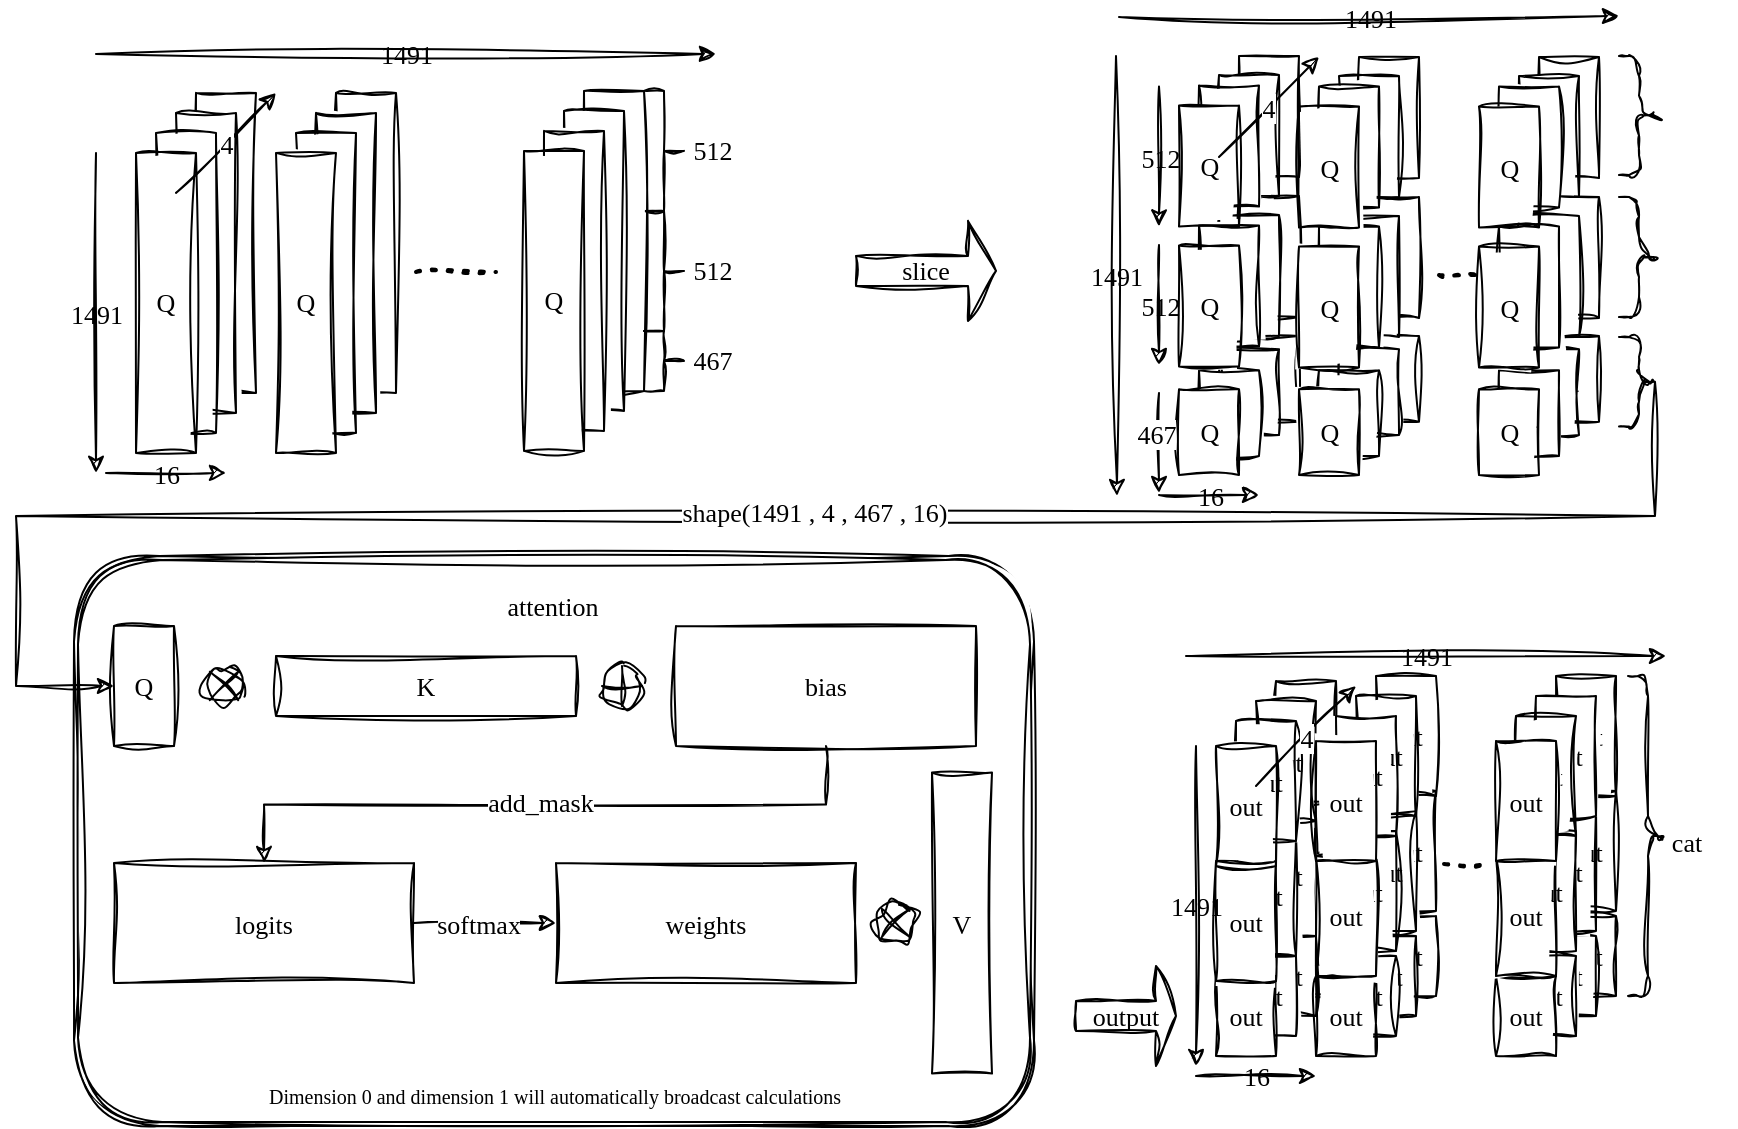<mxfile version="26.0.11">
  <diagram name="第 1 页" id="JN35SuFDK3MXwfd0JbLO">
    <mxGraphModel dx="2303" dy="844" grid="1" gridSize="10" guides="1" tooltips="1" connect="1" arrows="1" fold="1" page="1" pageScale="1" pageWidth="827" pageHeight="1169" math="0" shadow="0">
      <root>
        <mxCell id="0" />
        <mxCell id="1" parent="0" />
        <mxCell id="3Dd6kCoNUB1yUHotrozj-85" value="" style="group;fontSize=13;fontFamily=Lucida Console;" vertex="1" connectable="0" parent="1">
          <mxGeometry x="481.5" y="300" width="60" height="69.5" as="geometry" />
        </mxCell>
        <mxCell id="3Dd6kCoNUB1yUHotrozj-86" value="Q" style="rounded=0;whiteSpace=wrap;html=1;sketch=1;hachureGap=4;jiggle=2;curveFitting=1;fontFamily=Lucida Console;labelBackgroundColor=none;fontSize=13;" vertex="1" parent="3Dd6kCoNUB1yUHotrozj-85">
          <mxGeometry x="30" width="30" height="42.87" as="geometry" />
        </mxCell>
        <mxCell id="3Dd6kCoNUB1yUHotrozj-87" value="Q" style="rounded=0;whiteSpace=wrap;html=1;sketch=1;hachureGap=4;jiggle=2;curveFitting=1;fontFamily=Lucida Console;labelBackgroundColor=none;fontSize=13;" vertex="1" parent="3Dd6kCoNUB1yUHotrozj-85">
          <mxGeometry x="20" y="6.63" width="30" height="42.87" as="geometry" />
        </mxCell>
        <mxCell id="3Dd6kCoNUB1yUHotrozj-88" value="Q" style="rounded=0;whiteSpace=wrap;html=1;sketch=1;hachureGap=4;jiggle=2;curveFitting=1;fontFamily=Lucida Console;labelBackgroundColor=none;fontSize=13;" vertex="1" parent="3Dd6kCoNUB1yUHotrozj-85">
          <mxGeometry x="10" y="17.13" width="30" height="42.87" as="geometry" />
        </mxCell>
        <mxCell id="3Dd6kCoNUB1yUHotrozj-89" value="Q" style="rounded=0;whiteSpace=wrap;html=1;sketch=1;hachureGap=4;jiggle=2;curveFitting=1;fontFamily=Lucida Console;labelBackgroundColor=none;fontSize=13;" vertex="1" parent="3Dd6kCoNUB1yUHotrozj-85">
          <mxGeometry y="26.63" width="30" height="42.87" as="geometry" />
        </mxCell>
        <mxCell id="3Dd6kCoNUB1yUHotrozj-84" value="" style="group;fontSize=13;fontFamily=Lucida Console;" vertex="1" connectable="0" parent="1">
          <mxGeometry x="541.5" y="300" width="60" height="69.5" as="geometry" />
        </mxCell>
        <mxCell id="3Dd6kCoNUB1yUHotrozj-75" value="Q" style="rounded=0;whiteSpace=wrap;html=1;sketch=1;hachureGap=4;jiggle=2;curveFitting=1;fontFamily=Lucida Console;labelBackgroundColor=none;fontSize=13;" vertex="1" parent="3Dd6kCoNUB1yUHotrozj-84">
          <mxGeometry x="30" width="30" height="42.87" as="geometry" />
        </mxCell>
        <mxCell id="3Dd6kCoNUB1yUHotrozj-76" value="Q" style="rounded=0;whiteSpace=wrap;html=1;sketch=1;hachureGap=4;jiggle=2;curveFitting=1;fontFamily=Lucida Console;labelBackgroundColor=none;fontSize=13;" vertex="1" parent="3Dd6kCoNUB1yUHotrozj-84">
          <mxGeometry x="20" y="6.63" width="30" height="42.87" as="geometry" />
        </mxCell>
        <mxCell id="3Dd6kCoNUB1yUHotrozj-77" value="Q" style="rounded=0;whiteSpace=wrap;html=1;sketch=1;hachureGap=4;jiggle=2;curveFitting=1;fontFamily=Lucida Console;labelBackgroundColor=none;fontSize=13;" vertex="1" parent="3Dd6kCoNUB1yUHotrozj-84">
          <mxGeometry x="10" y="17.13" width="30" height="42.87" as="geometry" />
        </mxCell>
        <mxCell id="3Dd6kCoNUB1yUHotrozj-78" value="Q" style="rounded=0;whiteSpace=wrap;html=1;sketch=1;hachureGap=4;jiggle=2;curveFitting=1;fontFamily=Lucida Console;labelBackgroundColor=none;fontSize=13;" vertex="1" parent="3Dd6kCoNUB1yUHotrozj-84">
          <mxGeometry y="26.63" width="30" height="42.87" as="geometry" />
        </mxCell>
        <mxCell id="3Dd6kCoNUB1yUHotrozj-90" value="" style="group;fontSize=13;fontFamily=Lucida Console;" vertex="1" connectable="0" parent="1">
          <mxGeometry x="631.5" y="300" width="60" height="69.5" as="geometry" />
        </mxCell>
        <mxCell id="3Dd6kCoNUB1yUHotrozj-91" value="Q" style="rounded=0;whiteSpace=wrap;html=1;sketch=1;hachureGap=4;jiggle=2;curveFitting=1;fontFamily=Lucida Console;labelBackgroundColor=none;fontSize=13;" vertex="1" parent="3Dd6kCoNUB1yUHotrozj-90">
          <mxGeometry x="30" width="30" height="42.87" as="geometry" />
        </mxCell>
        <mxCell id="3Dd6kCoNUB1yUHotrozj-92" value="Q" style="rounded=0;whiteSpace=wrap;html=1;sketch=1;hachureGap=4;jiggle=2;curveFitting=1;fontFamily=Lucida Console;labelBackgroundColor=none;fontSize=13;" vertex="1" parent="3Dd6kCoNUB1yUHotrozj-90">
          <mxGeometry x="20" y="6.63" width="30" height="42.87" as="geometry" />
        </mxCell>
        <mxCell id="3Dd6kCoNUB1yUHotrozj-93" value="Q" style="rounded=0;whiteSpace=wrap;html=1;sketch=1;hachureGap=4;jiggle=2;curveFitting=1;fontFamily=Lucida Console;labelBackgroundColor=none;fontSize=13;" vertex="1" parent="3Dd6kCoNUB1yUHotrozj-90">
          <mxGeometry x="10" y="17.13" width="30" height="42.87" as="geometry" />
        </mxCell>
        <mxCell id="3Dd6kCoNUB1yUHotrozj-94" value="Q" style="rounded=0;whiteSpace=wrap;html=1;sketch=1;hachureGap=4;jiggle=2;curveFitting=1;fontFamily=Lucida Console;labelBackgroundColor=none;fontSize=13;" vertex="1" parent="3Dd6kCoNUB1yUHotrozj-90">
          <mxGeometry y="26.63" width="30" height="42.87" as="geometry" />
        </mxCell>
        <mxCell id="N6Xidad4AhdnbWr3vDnz-57" value="slice" style="shape=singleArrow;whiteSpace=wrap;html=1;sketch=1;hachureGap=4;jiggle=2;curveFitting=1;fontFamily=Lucida Console;rounded=0;labelBackgroundColor=none;fontSize=13;" parent="1" vertex="1">
          <mxGeometry x="320" y="242.45" width="70" height="50" as="geometry" />
        </mxCell>
        <mxCell id="N6Xidad4AhdnbWr3vDnz-83" value="" style="endArrow=classic;html=1;rounded=0;sketch=1;hachureGap=4;jiggle=2;curveFitting=1;fontFamily=Lucida Console;labelBackgroundColor=none;fontColor=default;fontSize=13;" parent="1" edge="1">
          <mxGeometry relative="1" as="geometry">
            <mxPoint x="471.5" y="379.5" as="sourcePoint" />
            <mxPoint x="521.5" y="379.5" as="targetPoint" />
          </mxGeometry>
        </mxCell>
        <mxCell id="N6Xidad4AhdnbWr3vDnz-84" value="16" style="edgeLabel;resizable=0;html=1;;align=center;verticalAlign=middle;sketch=1;hachureGap=4;jiggle=2;curveFitting=1;fontFamily=Lucida Console;fontSize=13;rounded=0;labelBackgroundColor=none;" parent="N6Xidad4AhdnbWr3vDnz-83" connectable="0" vertex="1">
          <mxGeometry relative="1" as="geometry" />
        </mxCell>
        <mxCell id="3Dd6kCoNUB1yUHotrozj-72" value="" style="group;fontSize=13;fontFamily=Lucida Console;" vertex="1" connectable="0" parent="1">
          <mxGeometry x="481.5" y="230" width="250" height="145.25" as="geometry" />
        </mxCell>
        <mxCell id="3Dd6kCoNUB1yUHotrozj-54" value="" style="group;rounded=0;labelBackgroundColor=none;fontSize=13;fontFamily=Lucida Console;" vertex="1" connectable="0" parent="3Dd6kCoNUB1yUHotrozj-72">
          <mxGeometry width="60" height="85.25" as="geometry" />
        </mxCell>
        <mxCell id="3Dd6kCoNUB1yUHotrozj-55" value="" style="rounded=0;whiteSpace=wrap;html=1;sketch=1;hachureGap=4;jiggle=2;curveFitting=1;fontFamily=Lucida Console;labelBackgroundColor=none;fontSize=13;" vertex="1" parent="3Dd6kCoNUB1yUHotrozj-54">
          <mxGeometry x="30" width="30" height="60.5" as="geometry" />
        </mxCell>
        <mxCell id="3Dd6kCoNUB1yUHotrozj-56" value="" style="rounded=0;whiteSpace=wrap;html=1;sketch=1;hachureGap=4;jiggle=2;curveFitting=1;fontFamily=Lucida Console;labelBackgroundColor=none;fontSize=13;" vertex="1" parent="3Dd6kCoNUB1yUHotrozj-54">
          <mxGeometry x="20" y="9.5" width="30" height="60.5" as="geometry" />
        </mxCell>
        <mxCell id="3Dd6kCoNUB1yUHotrozj-57" value="" style="rounded=0;whiteSpace=wrap;html=1;sketch=1;hachureGap=4;jiggle=2;curveFitting=1;fontFamily=Lucida Console;labelBackgroundColor=none;fontSize=13;" vertex="1" parent="3Dd6kCoNUB1yUHotrozj-54">
          <mxGeometry x="10" y="14.75" width="30" height="60.5" as="geometry" />
        </mxCell>
        <mxCell id="3Dd6kCoNUB1yUHotrozj-58" value="Q" style="rounded=0;whiteSpace=wrap;html=1;sketch=1;hachureGap=4;jiggle=2;curveFitting=1;fontFamily=Lucida Console;labelBackgroundColor=none;fontSize=13;" vertex="1" parent="3Dd6kCoNUB1yUHotrozj-54">
          <mxGeometry y="24.75" width="30" height="60.5" as="geometry" />
        </mxCell>
        <mxCell id="3Dd6kCoNUB1yUHotrozj-59" value="" style="group;rounded=0;labelBackgroundColor=none;fontSize=13;fontFamily=Lucida Console;" vertex="1" connectable="0" parent="3Dd6kCoNUB1yUHotrozj-72">
          <mxGeometry x="60" y="0.5" width="190" height="144.75" as="geometry" />
        </mxCell>
        <mxCell id="3Dd6kCoNUB1yUHotrozj-60" value="" style="rounded=0;whiteSpace=wrap;html=1;sketch=1;hachureGap=4;jiggle=2;curveFitting=1;fontFamily=Lucida Console;labelBackgroundColor=none;fontSize=13;" vertex="1" parent="3Dd6kCoNUB1yUHotrozj-59">
          <mxGeometry x="30" width="30" height="60.5" as="geometry" />
        </mxCell>
        <mxCell id="3Dd6kCoNUB1yUHotrozj-61" value="" style="rounded=0;whiteSpace=wrap;html=1;sketch=1;hachureGap=4;jiggle=2;curveFitting=1;fontFamily=Lucida Console;labelBackgroundColor=none;fontSize=13;" vertex="1" parent="3Dd6kCoNUB1yUHotrozj-59">
          <mxGeometry x="20" y="9.5" width="30" height="60.5" as="geometry" />
        </mxCell>
        <mxCell id="3Dd6kCoNUB1yUHotrozj-62" value="" style="rounded=0;whiteSpace=wrap;html=1;sketch=1;hachureGap=4;jiggle=2;curveFitting=1;fontFamily=Lucida Console;labelBackgroundColor=none;fontSize=13;" vertex="1" parent="3Dd6kCoNUB1yUHotrozj-59">
          <mxGeometry x="10" y="14.75" width="30" height="60.5" as="geometry" />
        </mxCell>
        <mxCell id="3Dd6kCoNUB1yUHotrozj-63" value="Q" style="rounded=0;whiteSpace=wrap;html=1;sketch=1;hachureGap=4;jiggle=2;curveFitting=1;fontFamily=Lucida Console;labelBackgroundColor=none;fontSize=13;" vertex="1" parent="3Dd6kCoNUB1yUHotrozj-59">
          <mxGeometry y="24.75" width="30" height="60.5" as="geometry" />
        </mxCell>
        <mxCell id="3Dd6kCoNUB1yUHotrozj-179" value="" style="shape=curlyBracket;whiteSpace=wrap;html=1;rounded=1;flipH=1;labelPosition=right;verticalLabelPosition=middle;align=left;verticalAlign=middle;sketch=1;hachureGap=4;jiggle=2;curveFitting=1;fontFamily=Lucida Console;fontSize=13;" vertex="1" parent="3Dd6kCoNUB1yUHotrozj-59">
          <mxGeometry x="160" y="70" width="20" height="44.75" as="geometry" />
        </mxCell>
        <mxCell id="3Dd6kCoNUB1yUHotrozj-185" value="" style="shape=curlyBracket;whiteSpace=wrap;html=1;rounded=1;flipH=1;labelPosition=right;verticalLabelPosition=middle;align=left;verticalAlign=middle;sketch=1;hachureGap=4;jiggle=2;curveFitting=1;fontFamily=Lucida Console;fontSize=13;" vertex="1" parent="3Dd6kCoNUB1yUHotrozj-59">
          <mxGeometry x="160" width="20" height="60" as="geometry" />
        </mxCell>
        <mxCell id="3Dd6kCoNUB1yUHotrozj-66" value="" style="group;rounded=0;labelBackgroundColor=none;fontSize=13;fontFamily=Lucida Console;" vertex="1" connectable="0" parent="3Dd6kCoNUB1yUHotrozj-72">
          <mxGeometry x="150" y="0.5" width="60" height="85.25" as="geometry" />
        </mxCell>
        <mxCell id="3Dd6kCoNUB1yUHotrozj-67" value="" style="rounded=0;whiteSpace=wrap;html=1;sketch=1;hachureGap=4;jiggle=2;curveFitting=1;fontFamily=Lucida Console;labelBackgroundColor=none;fontSize=13;" vertex="1" parent="3Dd6kCoNUB1yUHotrozj-66">
          <mxGeometry x="30" width="30" height="60.5" as="geometry" />
        </mxCell>
        <mxCell id="3Dd6kCoNUB1yUHotrozj-68" value="" style="rounded=0;whiteSpace=wrap;html=1;sketch=1;hachureGap=4;jiggle=2;curveFitting=1;fontFamily=Lucida Console;labelBackgroundColor=none;fontSize=13;" vertex="1" parent="3Dd6kCoNUB1yUHotrozj-66">
          <mxGeometry x="20" y="9.5" width="30" height="60.5" as="geometry" />
        </mxCell>
        <mxCell id="3Dd6kCoNUB1yUHotrozj-69" value="" style="rounded=0;whiteSpace=wrap;html=1;sketch=1;hachureGap=4;jiggle=2;curveFitting=1;fontFamily=Lucida Console;labelBackgroundColor=none;fontSize=13;" vertex="1" parent="3Dd6kCoNUB1yUHotrozj-66">
          <mxGeometry x="10" y="14.75" width="30" height="60.5" as="geometry" />
        </mxCell>
        <mxCell id="3Dd6kCoNUB1yUHotrozj-70" value="Q" style="rounded=0;whiteSpace=wrap;html=1;sketch=1;hachureGap=4;jiggle=2;curveFitting=1;fontFamily=Lucida Console;labelBackgroundColor=none;fontSize=13;" vertex="1" parent="3Dd6kCoNUB1yUHotrozj-66">
          <mxGeometry y="24.75" width="30" height="60.5" as="geometry" />
        </mxCell>
        <mxCell id="3Dd6kCoNUB1yUHotrozj-71" value="" style="endArrow=none;dashed=1;html=1;dashPattern=1 3;strokeWidth=2;rounded=0;sketch=1;hachureGap=4;jiggle=2;curveFitting=1;fontFamily=Lucida Console;labelBackgroundColor=none;fontColor=default;fontSize=13;" edge="1" parent="3Dd6kCoNUB1yUHotrozj-72">
          <mxGeometry width="50" height="50" relative="1" as="geometry">
            <mxPoint x="130" y="39.5" as="sourcePoint" />
            <mxPoint x="150" y="39.5" as="targetPoint" />
          </mxGeometry>
        </mxCell>
        <mxCell id="N6Xidad4AhdnbWr3vDnz-86" value="" style="endArrow=classic;html=1;rounded=0;sketch=1;hachureGap=4;jiggle=2;curveFitting=1;fontFamily=Lucida Console;labelBackgroundColor=none;fontColor=default;fontSize=13;" parent="1" edge="1">
          <mxGeometry relative="1" as="geometry">
            <mxPoint x="471.5" y="175.25" as="sourcePoint" />
            <mxPoint x="471.5" y="245.25" as="targetPoint" />
          </mxGeometry>
        </mxCell>
        <mxCell id="N6Xidad4AhdnbWr3vDnz-87" value="512" style="edgeLabel;resizable=0;html=1;;align=center;verticalAlign=middle;sketch=1;hachureGap=4;jiggle=2;curveFitting=1;fontFamily=Lucida Console;fontSize=13;rounded=0;labelBackgroundColor=none;" parent="N6Xidad4AhdnbWr3vDnz-86" connectable="0" vertex="1">
          <mxGeometry relative="1" as="geometry" />
        </mxCell>
        <mxCell id="N6Xidad4AhdnbWr3vDnz-96" value="" style="group;rounded=0;labelBackgroundColor=none;fontSize=13;fontFamily=Lucida Console;" parent="1" vertex="1" connectable="0">
          <mxGeometry x="481.5" y="160" width="60" height="85.25" as="geometry" />
        </mxCell>
        <mxCell id="N6Xidad4AhdnbWr3vDnz-75" value="" style="rounded=0;whiteSpace=wrap;html=1;sketch=1;hachureGap=4;jiggle=2;curveFitting=1;fontFamily=Lucida Console;labelBackgroundColor=none;fontSize=13;" parent="N6Xidad4AhdnbWr3vDnz-96" vertex="1">
          <mxGeometry x="30" width="30" height="60.5" as="geometry" />
        </mxCell>
        <mxCell id="N6Xidad4AhdnbWr3vDnz-77" value="" style="rounded=0;whiteSpace=wrap;html=1;sketch=1;hachureGap=4;jiggle=2;curveFitting=1;fontFamily=Lucida Console;labelBackgroundColor=none;fontSize=13;" parent="N6Xidad4AhdnbWr3vDnz-96" vertex="1">
          <mxGeometry x="20" y="9.5" width="30" height="60.5" as="geometry" />
        </mxCell>
        <mxCell id="N6Xidad4AhdnbWr3vDnz-78" value="" style="rounded=0;whiteSpace=wrap;html=1;sketch=1;hachureGap=4;jiggle=2;curveFitting=1;fontFamily=Lucida Console;labelBackgroundColor=none;fontSize=13;" parent="N6Xidad4AhdnbWr3vDnz-96" vertex="1">
          <mxGeometry x="10" y="14.75" width="30" height="60.5" as="geometry" />
        </mxCell>
        <mxCell id="N6Xidad4AhdnbWr3vDnz-79" value="Q" style="rounded=0;whiteSpace=wrap;html=1;sketch=1;hachureGap=4;jiggle=2;curveFitting=1;fontFamily=Lucida Console;labelBackgroundColor=none;fontSize=13;" parent="N6Xidad4AhdnbWr3vDnz-96" vertex="1">
          <mxGeometry y="24.75" width="30" height="60.5" as="geometry" />
        </mxCell>
        <mxCell id="N6Xidad4AhdnbWr3vDnz-97" value="" style="group;rounded=0;labelBackgroundColor=none;fontSize=13;fontFamily=Lucida Console;" parent="1" vertex="1" connectable="0">
          <mxGeometry x="541.5" y="160.5" width="60" height="85.25" as="geometry" />
        </mxCell>
        <mxCell id="N6Xidad4AhdnbWr3vDnz-98" value="" style="rounded=0;whiteSpace=wrap;html=1;sketch=1;hachureGap=4;jiggle=2;curveFitting=1;fontFamily=Lucida Console;labelBackgroundColor=none;fontSize=13;" parent="N6Xidad4AhdnbWr3vDnz-97" vertex="1">
          <mxGeometry x="30" width="30" height="60.5" as="geometry" />
        </mxCell>
        <mxCell id="N6Xidad4AhdnbWr3vDnz-99" value="" style="rounded=0;whiteSpace=wrap;html=1;sketch=1;hachureGap=4;jiggle=2;curveFitting=1;fontFamily=Lucida Console;labelBackgroundColor=none;fontSize=13;" parent="N6Xidad4AhdnbWr3vDnz-97" vertex="1">
          <mxGeometry x="20" y="9.5" width="30" height="60.5" as="geometry" />
        </mxCell>
        <mxCell id="N6Xidad4AhdnbWr3vDnz-100" value="" style="rounded=0;whiteSpace=wrap;html=1;sketch=1;hachureGap=4;jiggle=2;curveFitting=1;fontFamily=Lucida Console;labelBackgroundColor=none;fontSize=13;" parent="N6Xidad4AhdnbWr3vDnz-97" vertex="1">
          <mxGeometry x="10" y="14.75" width="30" height="60.5" as="geometry" />
        </mxCell>
        <mxCell id="N6Xidad4AhdnbWr3vDnz-101" value="Q" style="rounded=0;whiteSpace=wrap;html=1;sketch=1;hachureGap=4;jiggle=2;curveFitting=1;fontFamily=Lucida Console;labelBackgroundColor=none;fontSize=13;" parent="N6Xidad4AhdnbWr3vDnz-97" vertex="1">
          <mxGeometry y="24.75" width="30" height="60.5" as="geometry" />
        </mxCell>
        <mxCell id="jezAV-IK5mSsvZsT85bj-34" value="" style="endArrow=classic;html=1;sketch=1;hachureGap=4;jiggle=2;curveFitting=1;fontFamily=Lucida Console;fontSize=13;" parent="N6Xidad4AhdnbWr3vDnz-97" edge="1">
          <mxGeometry width="50" height="50" relative="1" as="geometry">
            <mxPoint x="-40" y="50" as="sourcePoint" />
            <mxPoint x="10" as="targetPoint" />
          </mxGeometry>
        </mxCell>
        <mxCell id="jezAV-IK5mSsvZsT85bj-35" value="4" style="edgeLabel;html=1;align=center;verticalAlign=middle;resizable=0;points=[];sketch=1;hachureGap=4;jiggle=2;curveFitting=1;fontFamily=Lucida Console;fontSize=13;" parent="jezAV-IK5mSsvZsT85bj-34" vertex="1" connectable="0">
          <mxGeometry x="-0.004" relative="1" as="geometry">
            <mxPoint as="offset" />
          </mxGeometry>
        </mxCell>
        <mxCell id="N6Xidad4AhdnbWr3vDnz-102" value="" style="group;rounded=0;labelBackgroundColor=none;fontSize=13;fontFamily=Lucida Console;" parent="1" vertex="1" connectable="0">
          <mxGeometry x="631.5" y="160.5" width="60" height="85.25" as="geometry" />
        </mxCell>
        <mxCell id="N6Xidad4AhdnbWr3vDnz-103" value="" style="rounded=0;whiteSpace=wrap;html=1;sketch=1;hachureGap=4;jiggle=2;curveFitting=1;fontFamily=Lucida Console;labelBackgroundColor=none;fontSize=13;" parent="N6Xidad4AhdnbWr3vDnz-102" vertex="1">
          <mxGeometry x="30" width="30" height="60.5" as="geometry" />
        </mxCell>
        <mxCell id="N6Xidad4AhdnbWr3vDnz-104" value="" style="rounded=0;whiteSpace=wrap;html=1;sketch=1;hachureGap=4;jiggle=2;curveFitting=1;fontFamily=Lucida Console;labelBackgroundColor=none;fontSize=13;" parent="N6Xidad4AhdnbWr3vDnz-102" vertex="1">
          <mxGeometry x="20" y="9.5" width="30" height="60.5" as="geometry" />
        </mxCell>
        <mxCell id="N6Xidad4AhdnbWr3vDnz-105" value="" style="rounded=0;whiteSpace=wrap;html=1;sketch=1;hachureGap=4;jiggle=2;curveFitting=1;fontFamily=Lucida Console;labelBackgroundColor=none;fontSize=13;" parent="N6Xidad4AhdnbWr3vDnz-102" vertex="1">
          <mxGeometry x="10" y="14.75" width="30" height="60.5" as="geometry" />
        </mxCell>
        <mxCell id="N6Xidad4AhdnbWr3vDnz-106" value="Q" style="rounded=0;whiteSpace=wrap;html=1;sketch=1;hachureGap=4;jiggle=2;curveFitting=1;fontFamily=Lucida Console;labelBackgroundColor=none;fontSize=13;" parent="N6Xidad4AhdnbWr3vDnz-102" vertex="1">
          <mxGeometry y="24.75" width="30" height="60.5" as="geometry" />
        </mxCell>
        <mxCell id="N6Xidad4AhdnbWr3vDnz-117" value="" style="endArrow=classic;html=1;rounded=0;sketch=1;hachureGap=4;jiggle=2;curveFitting=1;fontFamily=Lucida Console;labelBackgroundColor=none;fontColor=default;fontSize=13;" parent="1" edge="1">
          <mxGeometry relative="1" as="geometry">
            <mxPoint x="451.5" y="140.5" as="sourcePoint" />
            <mxPoint x="701.5" y="140" as="targetPoint" />
          </mxGeometry>
        </mxCell>
        <mxCell id="N6Xidad4AhdnbWr3vDnz-118" value="1491" style="edgeLabel;resizable=0;html=1;;align=center;verticalAlign=middle;sketch=1;hachureGap=4;jiggle=2;curveFitting=1;fontFamily=Lucida Console;container=0;fontSize=13;rounded=0;labelBackgroundColor=none;" parent="N6Xidad4AhdnbWr3vDnz-117" connectable="0" vertex="1">
          <mxGeometry relative="1" as="geometry" />
        </mxCell>
        <mxCell id="3Dd6kCoNUB1yUHotrozj-101" value="" style="endArrow=classic;html=1;rounded=0;sketch=1;hachureGap=4;jiggle=2;curveFitting=1;fontFamily=Lucida Console;labelBackgroundColor=none;fontColor=default;fontSize=13;" edge="1" parent="1">
          <mxGeometry relative="1" as="geometry">
            <mxPoint x="471.5" y="254.5" as="sourcePoint" />
            <mxPoint x="471.5" y="314.5" as="targetPoint" />
          </mxGeometry>
        </mxCell>
        <mxCell id="3Dd6kCoNUB1yUHotrozj-102" value="512" style="edgeLabel;resizable=0;html=1;;align=center;verticalAlign=middle;sketch=1;hachureGap=4;jiggle=2;curveFitting=1;fontFamily=Lucida Console;fontSize=13;rounded=0;labelBackgroundColor=none;" connectable="0" vertex="1" parent="3Dd6kCoNUB1yUHotrozj-101">
          <mxGeometry relative="1" as="geometry" />
        </mxCell>
        <mxCell id="3Dd6kCoNUB1yUHotrozj-111" value="" style="endArrow=classic;html=1;rounded=0;sketch=1;hachureGap=4;jiggle=2;curveFitting=1;fontFamily=Lucida Console;labelBackgroundColor=none;fontColor=default;fontSize=13;" edge="1" parent="1">
          <mxGeometry relative="1" as="geometry">
            <mxPoint x="450" y="160" as="sourcePoint" />
            <mxPoint x="450.5" y="380" as="targetPoint" />
          </mxGeometry>
        </mxCell>
        <mxCell id="3Dd6kCoNUB1yUHotrozj-112" value="1491" style="edgeLabel;resizable=0;html=1;;align=center;verticalAlign=middle;sketch=1;hachureGap=4;jiggle=2;curveFitting=1;fontFamily=Lucida Console;container=0;fontSize=13;rounded=0;labelBackgroundColor=none;" connectable="0" vertex="1" parent="3Dd6kCoNUB1yUHotrozj-111">
          <mxGeometry relative="1" as="geometry" />
        </mxCell>
        <mxCell id="3Dd6kCoNUB1yUHotrozj-116" value="" style="endArrow=classic;html=1;rounded=0;sketch=1;hachureGap=4;jiggle=2;curveFitting=1;fontFamily=Lucida Console;fontSize=13;" edge="1" parent="1">
          <mxGeometry width="50" height="50" relative="1" as="geometry">
            <mxPoint x="471.5" y="328.5" as="sourcePoint" />
            <mxPoint x="471.5" y="378.5" as="targetPoint" />
          </mxGeometry>
        </mxCell>
        <mxCell id="3Dd6kCoNUB1yUHotrozj-117" value="467" style="edgeLabel;html=1;align=center;verticalAlign=middle;resizable=0;points=[];sketch=1;hachureGap=4;jiggle=2;curveFitting=1;fontFamily=Lucida Console;fontSize=13;" vertex="1" connectable="0" parent="3Dd6kCoNUB1yUHotrozj-116">
          <mxGeometry x="-0.199" y="-2" relative="1" as="geometry">
            <mxPoint as="offset" />
          </mxGeometry>
        </mxCell>
        <mxCell id="N6Xidad4AhdnbWr3vDnz-34" value="" style="endArrow=classic;html=1;rounded=0;sketch=1;hachureGap=4;jiggle=2;curveFitting=1;fontFamily=Lucida Console;labelBackgroundColor=none;fontColor=default;fontSize=13;" parent="1" edge="1">
          <mxGeometry relative="1" as="geometry">
            <mxPoint x="-60" y="158.95" as="sourcePoint" />
            <mxPoint x="250" y="158.95" as="targetPoint" />
          </mxGeometry>
        </mxCell>
        <mxCell id="N6Xidad4AhdnbWr3vDnz-35" value="1491" style="edgeLabel;resizable=0;html=1;;align=center;verticalAlign=middle;sketch=1;hachureGap=4;jiggle=2;curveFitting=1;fontFamily=Lucida Console;container=0;fontSize=13;rounded=0;labelBackgroundColor=none;" parent="N6Xidad4AhdnbWr3vDnz-34" connectable="0" vertex="1">
          <mxGeometry relative="1" as="geometry" />
        </mxCell>
        <mxCell id="N6Xidad4AhdnbWr3vDnz-21" value="" style="endArrow=classic;html=1;rounded=0;sketch=1;hachureGap=4;jiggle=2;curveFitting=1;fontFamily=Lucida Console;labelBackgroundColor=none;fontColor=default;fontSize=13;" parent="1" edge="1">
          <mxGeometry relative="1" as="geometry">
            <mxPoint x="-55" y="368.45" as="sourcePoint" />
            <mxPoint x="5" y="368.45" as="targetPoint" />
          </mxGeometry>
        </mxCell>
        <mxCell id="N6Xidad4AhdnbWr3vDnz-22" value="16" style="edgeLabel;resizable=0;html=1;;align=center;verticalAlign=middle;sketch=1;hachureGap=4;jiggle=2;curveFitting=1;fontFamily=Lucida Console;container=0;fontSize=13;rounded=0;labelBackgroundColor=none;" parent="N6Xidad4AhdnbWr3vDnz-21" connectable="0" vertex="1">
          <mxGeometry relative="1" as="geometry" />
        </mxCell>
        <mxCell id="N6Xidad4AhdnbWr3vDnz-23" value="" style="endArrow=classic;html=1;rounded=0;sketch=1;hachureGap=4;jiggle=2;curveFitting=1;fontFamily=Lucida Console;labelBackgroundColor=none;fontColor=default;fontSize=13;" parent="1" edge="1">
          <mxGeometry relative="1" as="geometry">
            <mxPoint x="-60" y="208.45" as="sourcePoint" />
            <mxPoint x="-60" y="368.45" as="targetPoint" />
          </mxGeometry>
        </mxCell>
        <mxCell id="N6Xidad4AhdnbWr3vDnz-24" value="1491" style="edgeLabel;resizable=0;html=1;;align=center;verticalAlign=middle;sketch=1;hachureGap=4;jiggle=2;curveFitting=1;fontFamily=Lucida Console;container=0;fontSize=13;rounded=0;labelBackgroundColor=none;" parent="N6Xidad4AhdnbWr3vDnz-23" connectable="0" vertex="1">
          <mxGeometry relative="1" as="geometry" />
        </mxCell>
        <mxCell id="N6Xidad4AhdnbWr3vDnz-33" value="" style="endArrow=none;dashed=1;html=1;dashPattern=1 3;strokeWidth=2;rounded=0;sketch=1;hachureGap=4;jiggle=2;curveFitting=1;fontFamily=Lucida Console;labelBackgroundColor=none;fontColor=default;fontSize=13;" parent="1" edge="1">
          <mxGeometry width="50" height="50" relative="1" as="geometry">
            <mxPoint x="100" y="267.95" as="sourcePoint" />
            <mxPoint x="140" y="267.95" as="targetPoint" />
          </mxGeometry>
        </mxCell>
        <mxCell id="N6Xidad4AhdnbWr3vDnz-2" value="" style="rounded=0;whiteSpace=wrap;html=1;sketch=1;hachureGap=4;jiggle=2;curveFitting=1;fontFamily=Lucida Console;labelBackgroundColor=none;container=0;fontSize=13;" parent="1" vertex="1">
          <mxGeometry x="-10" y="178.45" width="30" height="150" as="geometry" />
        </mxCell>
        <mxCell id="N6Xidad4AhdnbWr3vDnz-5" value="" style="rounded=0;whiteSpace=wrap;html=1;sketch=1;hachureGap=4;jiggle=2;curveFitting=1;fontFamily=Lucida Console;labelBackgroundColor=none;container=0;fontSize=13;" parent="1" vertex="1">
          <mxGeometry x="-20" y="188.45" width="30" height="150" as="geometry" />
        </mxCell>
        <mxCell id="N6Xidad4AhdnbWr3vDnz-8" value="" style="rounded=0;whiteSpace=wrap;html=1;sketch=1;hachureGap=4;jiggle=2;curveFitting=1;fontFamily=Lucida Console;labelBackgroundColor=none;container=0;fontSize=13;" parent="1" vertex="1">
          <mxGeometry x="-30" y="198.45" width="30" height="150" as="geometry" />
        </mxCell>
        <mxCell id="N6Xidad4AhdnbWr3vDnz-1" value="Q" style="rounded=0;whiteSpace=wrap;html=1;sketch=1;hachureGap=4;jiggle=2;curveFitting=1;fontFamily=Lucida Console;labelBackgroundColor=none;container=0;fontSize=13;" parent="1" vertex="1">
          <mxGeometry x="-40" y="208.45" width="30" height="150" as="geometry" />
        </mxCell>
        <mxCell id="N6Xidad4AhdnbWr3vDnz-17" value="" style="rounded=0;whiteSpace=wrap;html=1;sketch=1;hachureGap=4;jiggle=2;curveFitting=1;fontFamily=Lucida Console;labelBackgroundColor=none;container=0;fontSize=13;" parent="1" vertex="1">
          <mxGeometry x="60" y="178.45" width="30" height="150" as="geometry" />
        </mxCell>
        <mxCell id="N6Xidad4AhdnbWr3vDnz-18" value="" style="rounded=0;whiteSpace=wrap;html=1;sketch=1;hachureGap=4;jiggle=2;curveFitting=1;fontFamily=Lucida Console;labelBackgroundColor=none;container=0;fontSize=13;" parent="1" vertex="1">
          <mxGeometry x="50" y="188.45" width="30" height="150" as="geometry" />
        </mxCell>
        <mxCell id="N6Xidad4AhdnbWr3vDnz-19" value="" style="rounded=0;whiteSpace=wrap;html=1;sketch=1;hachureGap=4;jiggle=2;curveFitting=1;fontFamily=Lucida Console;labelBackgroundColor=none;container=0;fontSize=13;" parent="1" vertex="1">
          <mxGeometry x="40" y="198.45" width="30" height="150" as="geometry" />
        </mxCell>
        <mxCell id="N6Xidad4AhdnbWr3vDnz-20" value="Q" style="rounded=0;whiteSpace=wrap;html=1;sketch=1;hachureGap=4;jiggle=2;curveFitting=1;fontFamily=Lucida Console;labelBackgroundColor=none;container=0;fontSize=13;" parent="1" vertex="1">
          <mxGeometry x="30" y="208.45" width="30" height="150" as="geometry" />
        </mxCell>
        <mxCell id="N6Xidad4AhdnbWr3vDnz-64" value="&lt;font&gt;467&lt;/font&gt;" style="text;html=1;align=center;verticalAlign=middle;resizable=0;points=[];autosize=1;strokeColor=none;fillColor=none;fontFamily=Lucida Console;rounded=0;labelBackgroundColor=none;fontSize=13;" parent="1" vertex="1">
          <mxGeometry x="223" y="297.45" width="50" height="30" as="geometry" />
        </mxCell>
        <mxCell id="N6Xidad4AhdnbWr3vDnz-53" value="&lt;font&gt;512&lt;/font&gt;" style="text;html=1;align=center;verticalAlign=middle;resizable=0;points=[];autosize=1;strokeColor=none;fillColor=none;fontFamily=Lucida Console;container=0;rounded=0;labelBackgroundColor=none;fontSize=13;" parent="1" vertex="1">
          <mxGeometry x="223" y="192.45" width="50" height="30" as="geometry" />
        </mxCell>
        <mxCell id="N6Xidad4AhdnbWr3vDnz-56" value="&lt;font&gt;512&lt;/font&gt;" style="text;html=1;align=center;verticalAlign=middle;resizable=0;points=[];autosize=1;strokeColor=none;fillColor=none;fontFamily=Lucida Console;container=0;rounded=0;labelBackgroundColor=none;fontSize=13;" parent="1" vertex="1">
          <mxGeometry x="223" y="252.45" width="50" height="30" as="geometry" />
        </mxCell>
        <mxCell id="N6Xidad4AhdnbWr3vDnz-52" value="" style="shape=curlyBracket;whiteSpace=wrap;html=1;rounded=0;flipH=1;labelPosition=right;verticalLabelPosition=middle;align=left;verticalAlign=middle;sketch=1;hachureGap=4;jiggle=2;curveFitting=1;fontFamily=Lucida Console;container=0;labelBackgroundColor=none;fontSize=13;" parent="1" vertex="1">
          <mxGeometry x="214" y="177.45" width="20" height="60" as="geometry" />
        </mxCell>
        <mxCell id="N6Xidad4AhdnbWr3vDnz-55" value="" style="shape=curlyBracket;whiteSpace=wrap;html=1;rounded=0;flipH=1;labelPosition=right;verticalLabelPosition=middle;align=left;verticalAlign=middle;sketch=1;hachureGap=4;jiggle=2;curveFitting=1;fontFamily=Lucida Console;container=0;labelBackgroundColor=none;fontSize=13;" parent="1" vertex="1">
          <mxGeometry x="214" y="237.45" width="20" height="60" as="geometry" />
        </mxCell>
        <mxCell id="N6Xidad4AhdnbWr3vDnz-61" value="" style="shape=curlyBracket;whiteSpace=wrap;html=1;rounded=0;flipH=1;labelPosition=right;verticalLabelPosition=middle;align=left;verticalAlign=middle;sketch=1;hachureGap=4;jiggle=2;curveFitting=1;fontFamily=Lucida Console;container=0;labelBackgroundColor=none;fontSize=13;" parent="1" vertex="1">
          <mxGeometry x="214" y="297.45" width="20" height="30" as="geometry" />
        </mxCell>
        <mxCell id="N6Xidad4AhdnbWr3vDnz-41" value="" style="rounded=0;whiteSpace=wrap;html=1;sketch=1;hachureGap=4;jiggle=2;curveFitting=1;fontFamily=Lucida Console;labelBackgroundColor=none;container=0;fontSize=13;" parent="1" vertex="1">
          <mxGeometry x="184" y="177.45" width="30" height="150" as="geometry" />
        </mxCell>
        <mxCell id="N6Xidad4AhdnbWr3vDnz-42" value="" style="rounded=0;whiteSpace=wrap;html=1;sketch=1;hachureGap=4;jiggle=2;curveFitting=1;fontFamily=Lucida Console;labelBackgroundColor=none;container=0;fontSize=13;" parent="1" vertex="1">
          <mxGeometry x="174" y="187.45" width="30" height="150" as="geometry" />
        </mxCell>
        <mxCell id="N6Xidad4AhdnbWr3vDnz-43" value="" style="rounded=0;whiteSpace=wrap;html=1;sketch=1;hachureGap=4;jiggle=2;curveFitting=1;fontFamily=Lucida Console;labelBackgroundColor=none;container=0;fontSize=13;" parent="1" vertex="1">
          <mxGeometry x="164" y="197.45" width="30" height="150" as="geometry" />
        </mxCell>
        <mxCell id="N6Xidad4AhdnbWr3vDnz-44" value="Q" style="rounded=0;whiteSpace=wrap;html=1;sketch=1;hachureGap=4;jiggle=2;curveFitting=1;fontFamily=Lucida Console;labelBackgroundColor=none;container=0;fontSize=13;" parent="1" vertex="1">
          <mxGeometry x="154" y="207.45" width="30" height="150" as="geometry" />
        </mxCell>
        <mxCell id="jezAV-IK5mSsvZsT85bj-29" value="" style="endArrow=classic;html=1;sketch=1;hachureGap=4;jiggle=2;curveFitting=1;fontFamily=Lucida Console;fontSize=13;" parent="1" edge="1">
          <mxGeometry width="50" height="50" relative="1" as="geometry">
            <mxPoint x="-20" y="228.45" as="sourcePoint" />
            <mxPoint x="30" y="178.45" as="targetPoint" />
          </mxGeometry>
        </mxCell>
        <mxCell id="jezAV-IK5mSsvZsT85bj-33" value="4" style="edgeLabel;html=1;align=center;verticalAlign=middle;resizable=0;points=[];sketch=1;hachureGap=4;jiggle=2;curveFitting=1;fontFamily=Lucida Console;fontSize=13;" parent="jezAV-IK5mSsvZsT85bj-29" vertex="1" connectable="0">
          <mxGeometry x="-0.004" relative="1" as="geometry">
            <mxPoint as="offset" />
          </mxGeometry>
        </mxCell>
        <mxCell id="3Dd6kCoNUB1yUHotrozj-164" value="" style="group;fontSize=13;fontFamily=Lucida Console;" vertex="1" connectable="0" parent="1">
          <mxGeometry x="-71" y="410" width="524" height="285" as="geometry" />
        </mxCell>
        <mxCell id="3Dd6kCoNUB1yUHotrozj-163" value="" style="shape=ext;double=1;rounded=1;whiteSpace=wrap;html=1;sketch=1;hachureGap=4;jiggle=2;curveFitting=1;fontFamily=Lucida Console;fontSize=13;" vertex="1" parent="3Dd6kCoNUB1yUHotrozj-164">
          <mxGeometry width="480" height="285" as="geometry" />
        </mxCell>
        <mxCell id="3Dd6kCoNUB1yUHotrozj-144" value="V" style="rounded=0;whiteSpace=wrap;html=1;sketch=1;hachureGap=4;jiggle=2;curveFitting=1;fontFamily=Lucida Console;container=0;fontSize=13;" vertex="1" parent="3Dd6kCoNUB1yUHotrozj-164">
          <mxGeometry x="429" y="108.25" width="30" height="150.5" as="geometry" />
        </mxCell>
        <mxCell id="3Dd6kCoNUB1yUHotrozj-145" value="" style="shape=sumEllipse;perimeter=ellipsePerimeter;whiteSpace=wrap;html=1;backgroundOutline=1;sketch=1;hachureGap=4;jiggle=2;curveFitting=1;fontFamily=Lucida Console;labelBackgroundColor=none;container=0;fontSize=13;" vertex="1" parent="3Dd6kCoNUB1yUHotrozj-164">
          <mxGeometry x="401" y="173.5" width="20" height="20" as="geometry" />
        </mxCell>
        <mxCell id="3Dd6kCoNUB1yUHotrozj-156" value="weights" style="rounded=0;whiteSpace=wrap;html=1;sketch=1;hachureGap=4;jiggle=2;curveFitting=1;fontFamily=Lucida Console;container=0;fontSize=13;" vertex="1" parent="3Dd6kCoNUB1yUHotrozj-164">
          <mxGeometry x="241" y="153.5" width="150" height="60" as="geometry" />
        </mxCell>
        <mxCell id="3Dd6kCoNUB1yUHotrozj-137" value="Q" style="rounded=0;whiteSpace=wrap;html=1;sketch=1;hachureGap=4;jiggle=2;curveFitting=1;fontFamily=Lucida Console;labelBackgroundColor=none;container=0;fontSize=13;" vertex="1" parent="3Dd6kCoNUB1yUHotrozj-164">
          <mxGeometry x="20" y="35" width="30" height="60" as="geometry" />
        </mxCell>
        <mxCell id="3Dd6kCoNUB1yUHotrozj-138" value="K" style="rounded=0;whiteSpace=wrap;html=1;sketch=1;hachureGap=4;jiggle=2;curveFitting=1;fontFamily=Lucida Console;labelBackgroundColor=none;container=0;fontSize=13;" vertex="1" parent="3Dd6kCoNUB1yUHotrozj-164">
          <mxGeometry x="101" y="50" width="150" height="30" as="geometry" />
        </mxCell>
        <mxCell id="3Dd6kCoNUB1yUHotrozj-139" value="" style="shape=sumEllipse;perimeter=ellipsePerimeter;whiteSpace=wrap;html=1;backgroundOutline=1;sketch=1;hachureGap=4;jiggle=2;curveFitting=1;fontFamily=Lucida Console;labelBackgroundColor=none;container=0;fontSize=13;" vertex="1" parent="3Dd6kCoNUB1yUHotrozj-164">
          <mxGeometry x="65" y="55" width="20" height="20" as="geometry" />
        </mxCell>
        <mxCell id="3Dd6kCoNUB1yUHotrozj-140" value="" style="shape=orEllipse;perimeter=ellipsePerimeter;whiteSpace=wrap;html=1;backgroundOutline=1;sketch=1;hachureGap=4;jiggle=2;curveFitting=1;fontFamily=Lucida Console;container=0;fontSize=13;" vertex="1" parent="3Dd6kCoNUB1yUHotrozj-164">
          <mxGeometry x="264" y="55" width="20" height="20" as="geometry" />
        </mxCell>
        <mxCell id="3Dd6kCoNUB1yUHotrozj-300" style="edgeStyle=orthogonalEdgeStyle;rounded=0;sketch=1;hachureGap=4;jiggle=2;curveFitting=1;orthogonalLoop=1;jettySize=auto;html=1;exitX=0.5;exitY=1;exitDx=0;exitDy=0;entryX=0.5;entryY=0;entryDx=0;entryDy=0;fontFamily=Lucida Console;fontSize=13;" edge="1" parent="3Dd6kCoNUB1yUHotrozj-164" source="3Dd6kCoNUB1yUHotrozj-141" target="3Dd6kCoNUB1yUHotrozj-143">
          <mxGeometry relative="1" as="geometry" />
        </mxCell>
        <mxCell id="3Dd6kCoNUB1yUHotrozj-301" value="add_mask" style="edgeLabel;html=1;align=center;verticalAlign=middle;resizable=0;points=[];sketch=1;hachureGap=4;jiggle=2;curveFitting=1;fontFamily=Lucida Console;fontSize=13;" vertex="1" connectable="0" parent="3Dd6kCoNUB1yUHotrozj-300">
          <mxGeometry x="0.017" y="-2" relative="1" as="geometry">
            <mxPoint as="offset" />
          </mxGeometry>
        </mxCell>
        <mxCell id="3Dd6kCoNUB1yUHotrozj-141" value="bias" style="rounded=0;whiteSpace=wrap;html=1;sketch=1;hachureGap=4;jiggle=2;curveFitting=1;fontFamily=Lucida Console;container=0;fontSize=13;" vertex="1" parent="3Dd6kCoNUB1yUHotrozj-164">
          <mxGeometry x="301" y="35" width="150" height="60" as="geometry" />
        </mxCell>
        <mxCell id="3Dd6kCoNUB1yUHotrozj-165" value="attention" style="text;html=1;align=center;verticalAlign=middle;resizable=0;points=[];autosize=1;strokeColor=none;fillColor=none;fontFamily=Lucida Console;fontSize=13;" vertex="1" parent="3Dd6kCoNUB1yUHotrozj-164">
          <mxGeometry x="194" y="10" width="90" height="30" as="geometry" />
        </mxCell>
        <mxCell id="3Dd6kCoNUB1yUHotrozj-296" value="" style="edgeStyle=orthogonalEdgeStyle;rounded=0;sketch=1;hachureGap=4;jiggle=2;curveFitting=1;orthogonalLoop=1;jettySize=auto;html=1;fontFamily=Lucida Console;fontSize=13;" edge="1" parent="3Dd6kCoNUB1yUHotrozj-164" source="3Dd6kCoNUB1yUHotrozj-143" target="3Dd6kCoNUB1yUHotrozj-156">
          <mxGeometry relative="1" as="geometry" />
        </mxCell>
        <mxCell id="3Dd6kCoNUB1yUHotrozj-299" value="softmax" style="edgeLabel;html=1;align=center;verticalAlign=middle;resizable=0;points=[];sketch=1;hachureGap=4;jiggle=2;curveFitting=1;fontFamily=Lucida Console;fontSize=13;" vertex="1" connectable="0" parent="3Dd6kCoNUB1yUHotrozj-296">
          <mxGeometry x="-0.104" relative="1" as="geometry">
            <mxPoint as="offset" />
          </mxGeometry>
        </mxCell>
        <mxCell id="3Dd6kCoNUB1yUHotrozj-143" value="logits" style="rounded=0;whiteSpace=wrap;html=1;sketch=1;hachureGap=4;jiggle=2;curveFitting=1;fontFamily=Lucida Console;container=0;fontSize=13;" vertex="1" parent="3Dd6kCoNUB1yUHotrozj-164">
          <mxGeometry x="20" y="153.5" width="150" height="60" as="geometry" />
        </mxCell>
        <mxCell id="3Dd6kCoNUB1yUHotrozj-178" value="Dimension 0 and dimension 1 will automatically broadcast calculations" style="text;html=1;align=center;verticalAlign=middle;resizable=0;points=[];autosize=1;strokeColor=none;fillColor=none;fontFamily=Lucida Console;fontSize=10;" vertex="1" parent="3Dd6kCoNUB1yUHotrozj-164">
          <mxGeometry x="20" y="255" width="440" height="30" as="geometry" />
        </mxCell>
        <mxCell id="3Dd6kCoNUB1yUHotrozj-208" value="" style="shape=curlyBracket;whiteSpace=wrap;html=1;rounded=1;flipH=1;labelPosition=right;verticalLabelPosition=middle;align=left;verticalAlign=middle;sketch=1;hachureGap=4;jiggle=2;curveFitting=1;fontFamily=Lucida Console;fontSize=13;" vertex="1" parent="1">
          <mxGeometry x="701.5" y="160" width="20" height="59.5" as="geometry" />
        </mxCell>
        <mxCell id="3Dd6kCoNUB1yUHotrozj-290" value="" style="group;fontSize=13;fontFamily=Lucida Console;" vertex="1" connectable="0" parent="1">
          <mxGeometry x="430" y="460" width="296" height="205" as="geometry" />
        </mxCell>
        <mxCell id="3Dd6kCoNUB1yUHotrozj-278" value="" style="group;fontSize=13;fontFamily=Lucida Console;" vertex="1" connectable="0" parent="3Dd6kCoNUB1yUHotrozj-290">
          <mxGeometry x="70" y="67.5" width="200" height="132.5" as="geometry" />
        </mxCell>
        <mxCell id="3Dd6kCoNUB1yUHotrozj-147" value="out" style="rounded=0;whiteSpace=wrap;html=1;sketch=1;hachureGap=4;jiggle=2;curveFitting=1;fontFamily=Lucida Console;container=0;fontSize=13;" vertex="1" parent="3Dd6kCoNUB1yUHotrozj-278">
          <mxGeometry x="170" y="62.5" width="30" height="40" as="geometry" />
        </mxCell>
        <mxCell id="3Dd6kCoNUB1yUHotrozj-213" value="out" style="rounded=0;whiteSpace=wrap;html=1;sketch=1;hachureGap=4;jiggle=2;curveFitting=1;fontFamily=Lucida Console;container=0;fontSize=13;" vertex="1" parent="3Dd6kCoNUB1yUHotrozj-278">
          <mxGeometry x="160" y="72.5" width="30" height="40" as="geometry" />
        </mxCell>
        <mxCell id="3Dd6kCoNUB1yUHotrozj-214" value="out" style="rounded=0;whiteSpace=wrap;html=1;sketch=1;hachureGap=4;jiggle=2;curveFitting=1;fontFamily=Lucida Console;container=0;fontSize=13;" vertex="1" parent="3Dd6kCoNUB1yUHotrozj-278">
          <mxGeometry x="150" y="82.5" width="30" height="40" as="geometry" />
        </mxCell>
        <mxCell id="3Dd6kCoNUB1yUHotrozj-215" value="out" style="rounded=0;whiteSpace=wrap;html=1;sketch=1;hachureGap=4;jiggle=2;curveFitting=1;fontFamily=Lucida Console;container=0;fontSize=13;" vertex="1" parent="3Dd6kCoNUB1yUHotrozj-278">
          <mxGeometry x="140" y="92.5" width="30" height="40" as="geometry" />
        </mxCell>
        <mxCell id="3Dd6kCoNUB1yUHotrozj-232" value="out" style="rounded=0;whiteSpace=wrap;html=1;sketch=1;hachureGap=4;jiggle=2;curveFitting=1;fontFamily=Lucida Console;container=0;fontSize=13;" vertex="1" parent="3Dd6kCoNUB1yUHotrozj-278">
          <mxGeometry x="30" y="62.5" width="30" height="40" as="geometry" />
        </mxCell>
        <mxCell id="3Dd6kCoNUB1yUHotrozj-233" value="out" style="rounded=0;whiteSpace=wrap;html=1;sketch=1;hachureGap=4;jiggle=2;curveFitting=1;fontFamily=Lucida Console;container=0;fontSize=13;" vertex="1" parent="3Dd6kCoNUB1yUHotrozj-278">
          <mxGeometry x="20" y="72.5" width="30" height="40" as="geometry" />
        </mxCell>
        <mxCell id="3Dd6kCoNUB1yUHotrozj-234" value="out" style="rounded=0;whiteSpace=wrap;html=1;sketch=1;hachureGap=4;jiggle=2;curveFitting=1;fontFamily=Lucida Console;container=0;fontSize=13;" vertex="1" parent="3Dd6kCoNUB1yUHotrozj-278">
          <mxGeometry x="10" y="82.5" width="30" height="40" as="geometry" />
        </mxCell>
        <mxCell id="3Dd6kCoNUB1yUHotrozj-235" value="out" style="rounded=0;whiteSpace=wrap;html=1;sketch=1;hachureGap=4;jiggle=2;curveFitting=1;fontFamily=Lucida Console;container=0;fontSize=13;" vertex="1" parent="3Dd6kCoNUB1yUHotrozj-278">
          <mxGeometry y="92.5" width="30" height="40" as="geometry" />
        </mxCell>
        <mxCell id="3Dd6kCoNUB1yUHotrozj-236" value="out" style="rounded=0;whiteSpace=wrap;html=1;sketch=1;hachureGap=4;jiggle=2;curveFitting=1;fontFamily=Lucida Console;container=0;fontSize=13;" vertex="1" parent="3Dd6kCoNUB1yUHotrozj-278">
          <mxGeometry x="80" y="62.5" width="30" height="40" as="geometry" />
        </mxCell>
        <mxCell id="3Dd6kCoNUB1yUHotrozj-237" value="out" style="rounded=0;whiteSpace=wrap;html=1;sketch=1;hachureGap=4;jiggle=2;curveFitting=1;fontFamily=Lucida Console;container=0;fontSize=13;" vertex="1" parent="3Dd6kCoNUB1yUHotrozj-278">
          <mxGeometry x="70" y="72.5" width="30" height="40" as="geometry" />
        </mxCell>
        <mxCell id="3Dd6kCoNUB1yUHotrozj-238" value="out" style="rounded=0;whiteSpace=wrap;html=1;sketch=1;hachureGap=4;jiggle=2;curveFitting=1;fontFamily=Lucida Console;container=0;fontSize=13;" vertex="1" parent="3Dd6kCoNUB1yUHotrozj-278">
          <mxGeometry x="60" y="82.5" width="30" height="40" as="geometry" />
        </mxCell>
        <mxCell id="3Dd6kCoNUB1yUHotrozj-239" value="out" style="rounded=0;whiteSpace=wrap;html=1;sketch=1;hachureGap=4;jiggle=2;curveFitting=1;fontFamily=Lucida Console;container=0;fontSize=13;" vertex="1" parent="3Dd6kCoNUB1yUHotrozj-278">
          <mxGeometry x="50" y="92.5" width="30" height="40" as="geometry" />
        </mxCell>
        <mxCell id="3Dd6kCoNUB1yUHotrozj-248" value="" style="group;fontSize=13;fontFamily=Lucida Console;" vertex="1" connectable="0" parent="3Dd6kCoNUB1yUHotrozj-278">
          <mxGeometry y="2.5" width="60" height="92.5" as="geometry" />
        </mxCell>
        <mxCell id="3Dd6kCoNUB1yUHotrozj-244" value="out" style="rounded=0;whiteSpace=wrap;html=1;sketch=1;hachureGap=4;jiggle=2;curveFitting=1;fontFamily=Lucida Console;fontSize=13;" vertex="1" parent="3Dd6kCoNUB1yUHotrozj-248">
          <mxGeometry x="30" width="30" height="60" as="geometry" />
        </mxCell>
        <mxCell id="3Dd6kCoNUB1yUHotrozj-245" value="out" style="rounded=0;whiteSpace=wrap;html=1;sketch=1;hachureGap=4;jiggle=2;curveFitting=1;fontFamily=Lucida Console;fontSize=13;" vertex="1" parent="3Dd6kCoNUB1yUHotrozj-248">
          <mxGeometry x="20" y="10" width="30" height="60" as="geometry" />
        </mxCell>
        <mxCell id="3Dd6kCoNUB1yUHotrozj-246" value="out" style="rounded=0;whiteSpace=wrap;html=1;sketch=1;hachureGap=4;jiggle=2;curveFitting=1;fontFamily=Lucida Console;fontSize=13;" vertex="1" parent="3Dd6kCoNUB1yUHotrozj-248">
          <mxGeometry x="10" y="20" width="30" height="60" as="geometry" />
        </mxCell>
        <mxCell id="3Dd6kCoNUB1yUHotrozj-247" value="out" style="rounded=0;whiteSpace=wrap;html=1;sketch=1;hachureGap=4;jiggle=2;curveFitting=1;fontFamily=Lucida Console;fontSize=13;" vertex="1" parent="3Dd6kCoNUB1yUHotrozj-248">
          <mxGeometry y="32.5" width="30" height="60" as="geometry" />
        </mxCell>
        <mxCell id="3Dd6kCoNUB1yUHotrozj-249" value="" style="group;fontSize=13;fontFamily=Lucida Console;" vertex="1" connectable="0" parent="3Dd6kCoNUB1yUHotrozj-278">
          <mxGeometry x="50" width="60" height="92.5" as="geometry" />
        </mxCell>
        <mxCell id="3Dd6kCoNUB1yUHotrozj-250" value="out" style="rounded=0;whiteSpace=wrap;html=1;sketch=1;hachureGap=4;jiggle=2;curveFitting=1;fontFamily=Lucida Console;fontSize=13;" vertex="1" parent="3Dd6kCoNUB1yUHotrozj-249">
          <mxGeometry x="30" width="30" height="60" as="geometry" />
        </mxCell>
        <mxCell id="3Dd6kCoNUB1yUHotrozj-251" value="out" style="rounded=0;whiteSpace=wrap;html=1;sketch=1;hachureGap=4;jiggle=2;curveFitting=1;fontFamily=Lucida Console;fontSize=13;" vertex="1" parent="3Dd6kCoNUB1yUHotrozj-249">
          <mxGeometry x="20" y="10" width="30" height="60" as="geometry" />
        </mxCell>
        <mxCell id="3Dd6kCoNUB1yUHotrozj-252" value="out" style="rounded=0;whiteSpace=wrap;html=1;sketch=1;hachureGap=4;jiggle=2;curveFitting=1;fontFamily=Lucida Console;fontSize=13;" vertex="1" parent="3Dd6kCoNUB1yUHotrozj-249">
          <mxGeometry x="10" y="20" width="30" height="60" as="geometry" />
        </mxCell>
        <mxCell id="3Dd6kCoNUB1yUHotrozj-253" value="out" style="rounded=0;whiteSpace=wrap;html=1;sketch=1;hachureGap=4;jiggle=2;curveFitting=1;fontFamily=Lucida Console;fontSize=13;" vertex="1" parent="3Dd6kCoNUB1yUHotrozj-249">
          <mxGeometry y="32.5" width="30" height="60" as="geometry" />
        </mxCell>
        <mxCell id="3Dd6kCoNUB1yUHotrozj-254" value="" style="group;fontSize=13;fontFamily=Lucida Console;" vertex="1" connectable="0" parent="3Dd6kCoNUB1yUHotrozj-278">
          <mxGeometry x="140" width="60" height="92.5" as="geometry" />
        </mxCell>
        <mxCell id="3Dd6kCoNUB1yUHotrozj-255" value="out" style="rounded=0;whiteSpace=wrap;html=1;sketch=1;hachureGap=4;jiggle=2;curveFitting=1;fontFamily=Lucida Console;fontSize=13;" vertex="1" parent="3Dd6kCoNUB1yUHotrozj-254">
          <mxGeometry x="30" width="30" height="60" as="geometry" />
        </mxCell>
        <mxCell id="3Dd6kCoNUB1yUHotrozj-256" value="out" style="rounded=0;whiteSpace=wrap;html=1;sketch=1;hachureGap=4;jiggle=2;curveFitting=1;fontFamily=Lucida Console;fontSize=13;" vertex="1" parent="3Dd6kCoNUB1yUHotrozj-254">
          <mxGeometry x="20" y="10" width="30" height="60" as="geometry" />
        </mxCell>
        <mxCell id="3Dd6kCoNUB1yUHotrozj-257" value="out" style="rounded=0;whiteSpace=wrap;html=1;sketch=1;hachureGap=4;jiggle=2;curveFitting=1;fontFamily=Lucida Console;fontSize=13;" vertex="1" parent="3Dd6kCoNUB1yUHotrozj-254">
          <mxGeometry x="10" y="20" width="30" height="60" as="geometry" />
        </mxCell>
        <mxCell id="3Dd6kCoNUB1yUHotrozj-258" value="out" style="rounded=0;whiteSpace=wrap;html=1;sketch=1;hachureGap=4;jiggle=2;curveFitting=1;fontFamily=Lucida Console;fontSize=13;" vertex="1" parent="3Dd6kCoNUB1yUHotrozj-254">
          <mxGeometry y="32.5" width="30" height="60" as="geometry" />
        </mxCell>
        <mxCell id="3Dd6kCoNUB1yUHotrozj-260" value="" style="group;fontSize=13;fontFamily=Lucida Console;" vertex="1" connectable="0" parent="3Dd6kCoNUB1yUHotrozj-254">
          <mxGeometry x="-140" y="-55" width="60" height="92.5" as="geometry" />
        </mxCell>
        <mxCell id="3Dd6kCoNUB1yUHotrozj-261" value="out" style="rounded=0;whiteSpace=wrap;html=1;sketch=1;hachureGap=4;jiggle=2;curveFitting=1;fontFamily=Lucida Console;fontSize=13;" vertex="1" parent="3Dd6kCoNUB1yUHotrozj-260">
          <mxGeometry x="30" width="30" height="60" as="geometry" />
        </mxCell>
        <mxCell id="3Dd6kCoNUB1yUHotrozj-262" value="out" style="rounded=0;whiteSpace=wrap;html=1;sketch=1;hachureGap=4;jiggle=2;curveFitting=1;fontFamily=Lucida Console;fontSize=13;" vertex="1" parent="3Dd6kCoNUB1yUHotrozj-260">
          <mxGeometry x="20" y="10" width="30" height="60" as="geometry" />
        </mxCell>
        <mxCell id="3Dd6kCoNUB1yUHotrozj-263" value="out" style="rounded=0;whiteSpace=wrap;html=1;sketch=1;hachureGap=4;jiggle=2;curveFitting=1;fontFamily=Lucida Console;fontSize=13;" vertex="1" parent="3Dd6kCoNUB1yUHotrozj-260">
          <mxGeometry x="10" y="20" width="30" height="60" as="geometry" />
        </mxCell>
        <mxCell id="3Dd6kCoNUB1yUHotrozj-264" value="out" style="rounded=0;whiteSpace=wrap;html=1;sketch=1;hachureGap=4;jiggle=2;curveFitting=1;fontFamily=Lucida Console;fontSize=13;" vertex="1" parent="3Dd6kCoNUB1yUHotrozj-260">
          <mxGeometry y="32.5" width="30" height="60" as="geometry" />
        </mxCell>
        <mxCell id="3Dd6kCoNUB1yUHotrozj-265" value="" style="group;fontSize=13;fontFamily=Lucida Console;" vertex="1" connectable="0" parent="3Dd6kCoNUB1yUHotrozj-254">
          <mxGeometry x="-90" y="-57.5" width="60" height="92.5" as="geometry" />
        </mxCell>
        <mxCell id="3Dd6kCoNUB1yUHotrozj-266" value="out" style="rounded=0;whiteSpace=wrap;html=1;sketch=1;hachureGap=4;jiggle=2;curveFitting=1;fontFamily=Lucida Console;fontSize=13;" vertex="1" parent="3Dd6kCoNUB1yUHotrozj-265">
          <mxGeometry x="30" width="30" height="60" as="geometry" />
        </mxCell>
        <mxCell id="3Dd6kCoNUB1yUHotrozj-267" value="out" style="rounded=0;whiteSpace=wrap;html=1;sketch=1;hachureGap=4;jiggle=2;curveFitting=1;fontFamily=Lucida Console;fontSize=13;" vertex="1" parent="3Dd6kCoNUB1yUHotrozj-265">
          <mxGeometry x="20" y="10" width="30" height="60" as="geometry" />
        </mxCell>
        <mxCell id="3Dd6kCoNUB1yUHotrozj-268" value="out" style="rounded=0;whiteSpace=wrap;html=1;sketch=1;hachureGap=4;jiggle=2;curveFitting=1;fontFamily=Lucida Console;fontSize=13;" vertex="1" parent="3Dd6kCoNUB1yUHotrozj-265">
          <mxGeometry x="10" y="20" width="30" height="60" as="geometry" />
        </mxCell>
        <mxCell id="3Dd6kCoNUB1yUHotrozj-269" value="out" style="rounded=0;whiteSpace=wrap;html=1;sketch=1;hachureGap=4;jiggle=2;curveFitting=1;fontFamily=Lucida Console;fontSize=13;" vertex="1" parent="3Dd6kCoNUB1yUHotrozj-265">
          <mxGeometry y="32.5" width="30" height="60" as="geometry" />
        </mxCell>
        <mxCell id="3Dd6kCoNUB1yUHotrozj-281" value="" style="endArrow=classic;html=1;sketch=1;hachureGap=4;jiggle=2;curveFitting=1;fontFamily=Lucida Console;fontSize=13;" edge="1" parent="3Dd6kCoNUB1yUHotrozj-265">
          <mxGeometry width="50" height="50" relative="1" as="geometry">
            <mxPoint x="-30" y="55" as="sourcePoint" />
            <mxPoint x="20" y="5" as="targetPoint" />
          </mxGeometry>
        </mxCell>
        <mxCell id="3Dd6kCoNUB1yUHotrozj-282" value="4" style="edgeLabel;html=1;align=center;verticalAlign=middle;resizable=0;points=[];sketch=1;hachureGap=4;jiggle=2;curveFitting=1;fontFamily=Lucida Console;fontSize=13;" vertex="1" connectable="0" parent="3Dd6kCoNUB1yUHotrozj-281">
          <mxGeometry x="-0.004" relative="1" as="geometry">
            <mxPoint as="offset" />
          </mxGeometry>
        </mxCell>
        <mxCell id="3Dd6kCoNUB1yUHotrozj-270" value="" style="group;fontSize=13;fontFamily=Lucida Console;" vertex="1" connectable="0" parent="3Dd6kCoNUB1yUHotrozj-254">
          <mxGeometry y="-57.5" width="60" height="92.5" as="geometry" />
        </mxCell>
        <mxCell id="3Dd6kCoNUB1yUHotrozj-271" value="out" style="rounded=0;whiteSpace=wrap;html=1;sketch=1;hachureGap=4;jiggle=2;curveFitting=1;fontFamily=Lucida Console;fontSize=13;" vertex="1" parent="3Dd6kCoNUB1yUHotrozj-270">
          <mxGeometry x="30" width="30" height="60" as="geometry" />
        </mxCell>
        <mxCell id="3Dd6kCoNUB1yUHotrozj-272" value="out" style="rounded=0;whiteSpace=wrap;html=1;sketch=1;hachureGap=4;jiggle=2;curveFitting=1;fontFamily=Lucida Console;fontSize=13;" vertex="1" parent="3Dd6kCoNUB1yUHotrozj-270">
          <mxGeometry x="20" y="10" width="30" height="60" as="geometry" />
        </mxCell>
        <mxCell id="3Dd6kCoNUB1yUHotrozj-273" value="out" style="rounded=0;whiteSpace=wrap;html=1;sketch=1;hachureGap=4;jiggle=2;curveFitting=1;fontFamily=Lucida Console;fontSize=13;" vertex="1" parent="3Dd6kCoNUB1yUHotrozj-270">
          <mxGeometry x="10" y="20" width="30" height="60" as="geometry" />
        </mxCell>
        <mxCell id="3Dd6kCoNUB1yUHotrozj-274" value="out" style="rounded=0;whiteSpace=wrap;html=1;sketch=1;hachureGap=4;jiggle=2;curveFitting=1;fontFamily=Lucida Console;fontSize=13;" vertex="1" parent="3Dd6kCoNUB1yUHotrozj-270">
          <mxGeometry y="32.5" width="30" height="60" as="geometry" />
        </mxCell>
        <mxCell id="3Dd6kCoNUB1yUHotrozj-275" value="" style="endArrow=none;dashed=1;html=1;dashPattern=1 3;strokeWidth=2;rounded=0;sketch=1;hachureGap=4;jiggle=2;curveFitting=1;fontFamily=Lucida Console;labelBackgroundColor=none;fontColor=default;fontSize=13;" edge="1" parent="3Dd6kCoNUB1yUHotrozj-278">
          <mxGeometry width="50" height="50" relative="1" as="geometry">
            <mxPoint x="114" y="36.5" as="sourcePoint" />
            <mxPoint x="134" y="36.5" as="targetPoint" />
          </mxGeometry>
        </mxCell>
        <mxCell id="3Dd6kCoNUB1yUHotrozj-279" value="" style="endArrow=classic;html=1;rounded=0;sketch=1;hachureGap=4;jiggle=2;curveFitting=1;fontFamily=Lucida Console;labelBackgroundColor=none;fontColor=default;fontSize=13;" edge="1" parent="3Dd6kCoNUB1yUHotrozj-278">
          <mxGeometry relative="1" as="geometry">
            <mxPoint x="-10" y="142.5" as="sourcePoint" />
            <mxPoint x="50" y="142.5" as="targetPoint" />
          </mxGeometry>
        </mxCell>
        <mxCell id="3Dd6kCoNUB1yUHotrozj-280" value="16" style="edgeLabel;resizable=0;html=1;;align=center;verticalAlign=middle;sketch=1;hachureGap=4;jiggle=2;curveFitting=1;fontFamily=Lucida Console;container=0;fontSize=13;rounded=0;labelBackgroundColor=none;" connectable="0" vertex="1" parent="3Dd6kCoNUB1yUHotrozj-279">
          <mxGeometry relative="1" as="geometry" />
        </mxCell>
        <mxCell id="3Dd6kCoNUB1yUHotrozj-283" value="" style="endArrow=classic;html=1;rounded=0;sketch=1;hachureGap=4;jiggle=2;curveFitting=1;fontFamily=Lucida Console;labelBackgroundColor=none;fontColor=default;fontSize=13;" edge="1" parent="3Dd6kCoNUB1yUHotrozj-290">
          <mxGeometry relative="1" as="geometry">
            <mxPoint x="60" y="45" as="sourcePoint" />
            <mxPoint x="60" y="205" as="targetPoint" />
          </mxGeometry>
        </mxCell>
        <mxCell id="3Dd6kCoNUB1yUHotrozj-284" value="1491" style="edgeLabel;resizable=0;html=1;;align=center;verticalAlign=middle;sketch=1;hachureGap=4;jiggle=2;curveFitting=1;fontFamily=Lucida Console;container=0;fontSize=13;rounded=0;labelBackgroundColor=none;" connectable="0" vertex="1" parent="3Dd6kCoNUB1yUHotrozj-283">
          <mxGeometry relative="1" as="geometry" />
        </mxCell>
        <mxCell id="3Dd6kCoNUB1yUHotrozj-285" value="" style="endArrow=classic;html=1;rounded=0;sketch=1;hachureGap=4;jiggle=2;curveFitting=1;fontFamily=Lucida Console;labelBackgroundColor=none;fontColor=default;fontSize=13;" edge="1" parent="3Dd6kCoNUB1yUHotrozj-290">
          <mxGeometry relative="1" as="geometry">
            <mxPoint x="55" as="sourcePoint" />
            <mxPoint x="295" as="targetPoint" />
          </mxGeometry>
        </mxCell>
        <mxCell id="3Dd6kCoNUB1yUHotrozj-286" value="1491" style="edgeLabel;resizable=0;html=1;;align=center;verticalAlign=middle;sketch=1;hachureGap=4;jiggle=2;curveFitting=1;fontFamily=Lucida Console;container=0;fontSize=13;rounded=0;labelBackgroundColor=none;" connectable="0" vertex="1" parent="3Dd6kCoNUB1yUHotrozj-285">
          <mxGeometry relative="1" as="geometry" />
        </mxCell>
        <mxCell id="3Dd6kCoNUB1yUHotrozj-310" value="output" style="shape=singleArrow;whiteSpace=wrap;html=1;sketch=1;hachureGap=4;jiggle=2;curveFitting=1;fontFamily=Lucida Console;rounded=0;labelBackgroundColor=none;fontSize=13;" vertex="1" parent="3Dd6kCoNUB1yUHotrozj-290">
          <mxGeometry y="155" width="50" height="50" as="geometry" />
        </mxCell>
        <mxCell id="3Dd6kCoNUB1yUHotrozj-311" value="" style="shape=curlyBracket;whiteSpace=wrap;html=1;rounded=1;flipH=1;labelPosition=right;verticalLabelPosition=middle;align=left;verticalAlign=middle;sketch=1;hachureGap=4;jiggle=2;curveFitting=1;fontFamily=Lucida Console;fontSize=13;" vertex="1" parent="3Dd6kCoNUB1yUHotrozj-290">
          <mxGeometry x="276" y="10" width="20" height="160" as="geometry" />
        </mxCell>
        <mxCell id="3Dd6kCoNUB1yUHotrozj-305" style="edgeStyle=orthogonalEdgeStyle;rounded=0;sketch=1;hachureGap=4;jiggle=2;curveFitting=1;orthogonalLoop=1;jettySize=auto;html=1;exitX=0.1;exitY=0.5;exitDx=0;exitDy=0;exitPerimeter=0;entryX=0;entryY=0.5;entryDx=0;entryDy=0;fontFamily=Lucida Console;fontSize=13;" edge="1" parent="1" source="3Dd6kCoNUB1yUHotrozj-179" target="3Dd6kCoNUB1yUHotrozj-137">
          <mxGeometry relative="1" as="geometry">
            <Array as="points">
              <mxPoint x="720" y="390" />
              <mxPoint x="-100" y="390" />
              <mxPoint x="-100" y="475" />
            </Array>
          </mxGeometry>
        </mxCell>
        <mxCell id="3Dd6kCoNUB1yUHotrozj-309" value="shape(1491 , 4 , 467 , 16)" style="edgeLabel;html=1;align=center;verticalAlign=middle;resizable=0;points=[];sketch=1;hachureGap=4;jiggle=2;curveFitting=1;fontFamily=Lucida Console;fontSize=13;" vertex="1" connectable="0" parent="3Dd6kCoNUB1yUHotrozj-305">
          <mxGeometry x="-0.044" y="-2" relative="1" as="geometry">
            <mxPoint as="offset" />
          </mxGeometry>
        </mxCell>
        <mxCell id="3Dd6kCoNUB1yUHotrozj-312" value="cat" style="text;html=1;align=center;verticalAlign=middle;resizable=0;points=[];autosize=1;strokeColor=none;fillColor=none;fontFamily=Lucida Console;fontSize=13;" vertex="1" parent="1">
          <mxGeometry x="710" y="537.5" width="50" height="30" as="geometry" />
        </mxCell>
      </root>
    </mxGraphModel>
  </diagram>
</mxfile>
